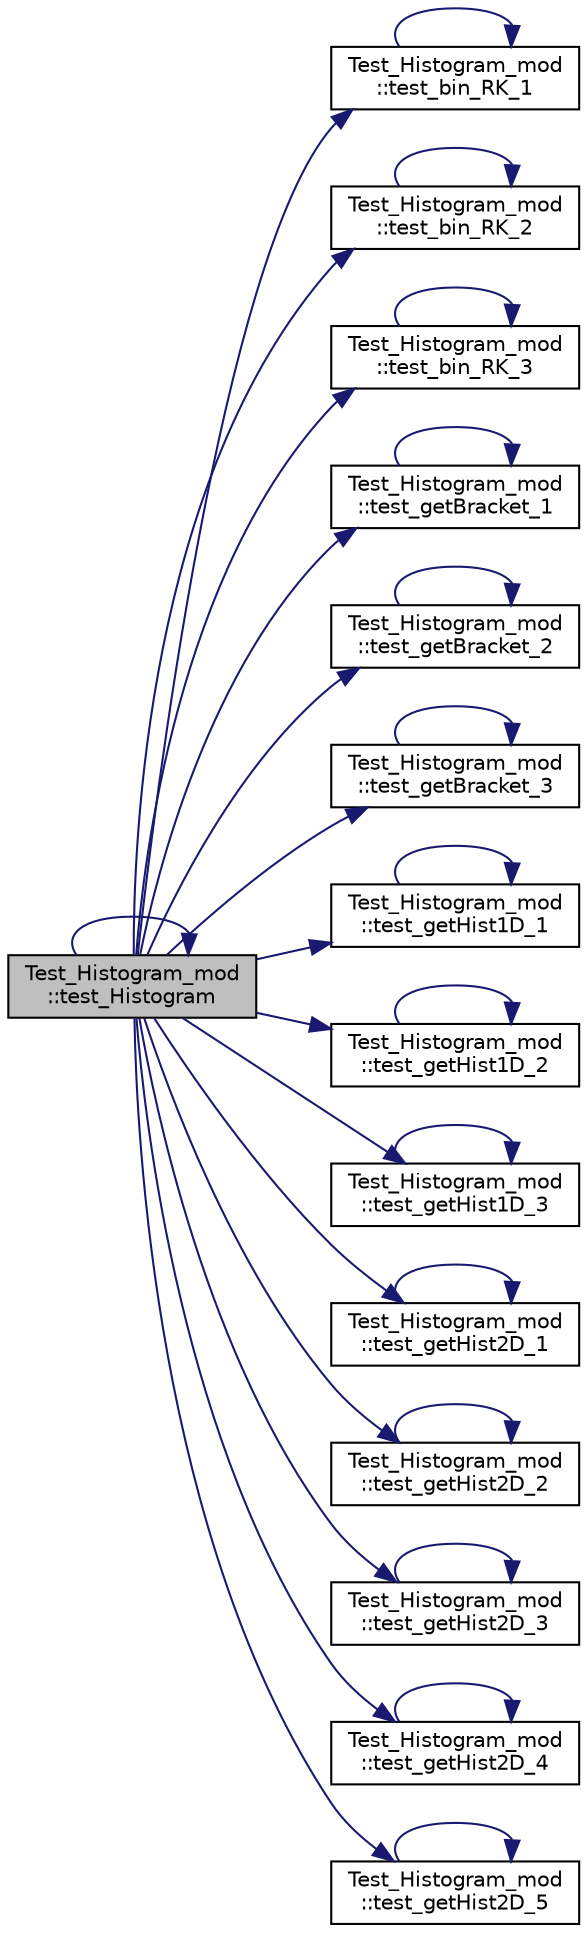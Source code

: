 digraph "Test_Histogram_mod::test_Histogram"
{
 // LATEX_PDF_SIZE
  edge [fontname="Helvetica",fontsize="10",labelfontname="Helvetica",labelfontsize="10"];
  node [fontname="Helvetica",fontsize="10",shape=record];
  rankdir="LR";
  Node1 [label="Test_Histogram_mod\l::test_Histogram",height=0.2,width=0.4,color="black", fillcolor="grey75", style="filled", fontcolor="black",tooltip=" "];
  Node1 -> Node2 [color="midnightblue",fontsize="10",style="solid",fontname="Helvetica"];
  Node2 [label="Test_Histogram_mod\l::test_bin_RK_1",height=0.2,width=0.4,color="black", fillcolor="white", style="filled",URL="$namespaceTest__Histogram__mod.html#a77b5049376275ce6ca3917794e44ca8f",tooltip=" "];
  Node2 -> Node2 [color="midnightblue",fontsize="10",style="solid",fontname="Helvetica"];
  Node1 -> Node3 [color="midnightblue",fontsize="10",style="solid",fontname="Helvetica"];
  Node3 [label="Test_Histogram_mod\l::test_bin_RK_2",height=0.2,width=0.4,color="black", fillcolor="white", style="filled",URL="$namespaceTest__Histogram__mod.html#a134ea6d1deed7e5e60e05b0ec1901514",tooltip=" "];
  Node3 -> Node3 [color="midnightblue",fontsize="10",style="solid",fontname="Helvetica"];
  Node1 -> Node4 [color="midnightblue",fontsize="10",style="solid",fontname="Helvetica"];
  Node4 [label="Test_Histogram_mod\l::test_bin_RK_3",height=0.2,width=0.4,color="black", fillcolor="white", style="filled",URL="$namespaceTest__Histogram__mod.html#ac537777a86d2b1a320a60563b8d02620",tooltip=" "];
  Node4 -> Node4 [color="midnightblue",fontsize="10",style="solid",fontname="Helvetica"];
  Node1 -> Node5 [color="midnightblue",fontsize="10",style="solid",fontname="Helvetica"];
  Node5 [label="Test_Histogram_mod\l::test_getBracket_1",height=0.2,width=0.4,color="black", fillcolor="white", style="filled",URL="$namespaceTest__Histogram__mod.html#ad067f85559ae6215d431467ee5f63c8e",tooltip=" "];
  Node5 -> Node5 [color="midnightblue",fontsize="10",style="solid",fontname="Helvetica"];
  Node1 -> Node6 [color="midnightblue",fontsize="10",style="solid",fontname="Helvetica"];
  Node6 [label="Test_Histogram_mod\l::test_getBracket_2",height=0.2,width=0.4,color="black", fillcolor="white", style="filled",URL="$namespaceTest__Histogram__mod.html#abd6aaf0e152a3f0fcdc9ded72b1a60f1",tooltip=" "];
  Node6 -> Node6 [color="midnightblue",fontsize="10",style="solid",fontname="Helvetica"];
  Node1 -> Node7 [color="midnightblue",fontsize="10",style="solid",fontname="Helvetica"];
  Node7 [label="Test_Histogram_mod\l::test_getBracket_3",height=0.2,width=0.4,color="black", fillcolor="white", style="filled",URL="$namespaceTest__Histogram__mod.html#a869d4e274286a1d37f88c10ae6c6c49c",tooltip=" "];
  Node7 -> Node7 [color="midnightblue",fontsize="10",style="solid",fontname="Helvetica"];
  Node1 -> Node8 [color="midnightblue",fontsize="10",style="solid",fontname="Helvetica"];
  Node8 [label="Test_Histogram_mod\l::test_getHist1D_1",height=0.2,width=0.4,color="black", fillcolor="white", style="filled",URL="$namespaceTest__Histogram__mod.html#a622f7e93ffe4009c90cf18f8d723cf14",tooltip=" "];
  Node8 -> Node8 [color="midnightblue",fontsize="10",style="solid",fontname="Helvetica"];
  Node1 -> Node9 [color="midnightblue",fontsize="10",style="solid",fontname="Helvetica"];
  Node9 [label="Test_Histogram_mod\l::test_getHist1D_2",height=0.2,width=0.4,color="black", fillcolor="white", style="filled",URL="$namespaceTest__Histogram__mod.html#aae540c2fe4ce15f4729c9eaf6ae710cc",tooltip=" "];
  Node9 -> Node9 [color="midnightblue",fontsize="10",style="solid",fontname="Helvetica"];
  Node1 -> Node10 [color="midnightblue",fontsize="10",style="solid",fontname="Helvetica"];
  Node10 [label="Test_Histogram_mod\l::test_getHist1D_3",height=0.2,width=0.4,color="black", fillcolor="white", style="filled",URL="$namespaceTest__Histogram__mod.html#aa328a18fcff6ec53cbd64e41407f3303",tooltip=" "];
  Node10 -> Node10 [color="midnightblue",fontsize="10",style="solid",fontname="Helvetica"];
  Node1 -> Node11 [color="midnightblue",fontsize="10",style="solid",fontname="Helvetica"];
  Node11 [label="Test_Histogram_mod\l::test_getHist2D_1",height=0.2,width=0.4,color="black", fillcolor="white", style="filled",URL="$namespaceTest__Histogram__mod.html#ae1b06d04beea29fe9e9eb436096d5ed2",tooltip=" "];
  Node11 -> Node11 [color="midnightblue",fontsize="10",style="solid",fontname="Helvetica"];
  Node1 -> Node12 [color="midnightblue",fontsize="10",style="solid",fontname="Helvetica"];
  Node12 [label="Test_Histogram_mod\l::test_getHist2D_2",height=0.2,width=0.4,color="black", fillcolor="white", style="filled",URL="$namespaceTest__Histogram__mod.html#a212511872984281aad11fc1f6c5bc82f",tooltip=" "];
  Node12 -> Node12 [color="midnightblue",fontsize="10",style="solid",fontname="Helvetica"];
  Node1 -> Node13 [color="midnightblue",fontsize="10",style="solid",fontname="Helvetica"];
  Node13 [label="Test_Histogram_mod\l::test_getHist2D_3",height=0.2,width=0.4,color="black", fillcolor="white", style="filled",URL="$namespaceTest__Histogram__mod.html#a0ae070d6be81401bf2050fd85b64258c",tooltip=" "];
  Node13 -> Node13 [color="midnightblue",fontsize="10",style="solid",fontname="Helvetica"];
  Node1 -> Node14 [color="midnightblue",fontsize="10",style="solid",fontname="Helvetica"];
  Node14 [label="Test_Histogram_mod\l::test_getHist2D_4",height=0.2,width=0.4,color="black", fillcolor="white", style="filled",URL="$namespaceTest__Histogram__mod.html#ae9ee09800b136624fa2eab346f09e6a7",tooltip=" "];
  Node14 -> Node14 [color="midnightblue",fontsize="10",style="solid",fontname="Helvetica"];
  Node1 -> Node15 [color="midnightblue",fontsize="10",style="solid",fontname="Helvetica"];
  Node15 [label="Test_Histogram_mod\l::test_getHist2D_5",height=0.2,width=0.4,color="black", fillcolor="white", style="filled",URL="$namespaceTest__Histogram__mod.html#a35ec1b789fc5aafbb82d46b023f97d69",tooltip=" "];
  Node15 -> Node15 [color="midnightblue",fontsize="10",style="solid",fontname="Helvetica"];
  Node1 -> Node1 [color="midnightblue",fontsize="10",style="solid",fontname="Helvetica"];
}
